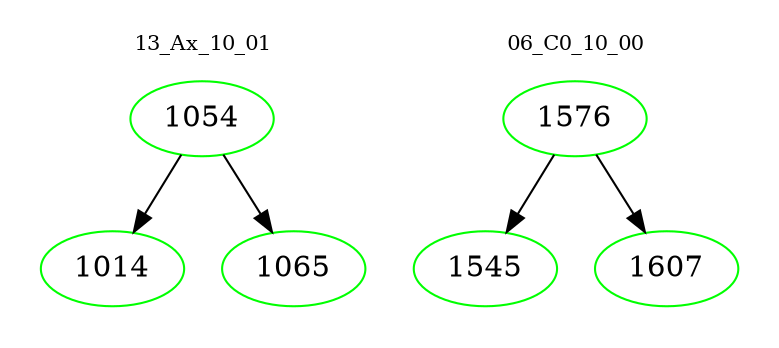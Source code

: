 digraph{
subgraph cluster_0 {
color = white
label = "13_Ax_10_01";
fontsize=10;
T0_1054 [label="1054", color="green"]
T0_1054 -> T0_1014 [color="black"]
T0_1014 [label="1014", color="green"]
T0_1054 -> T0_1065 [color="black"]
T0_1065 [label="1065", color="green"]
}
subgraph cluster_1 {
color = white
label = "06_C0_10_00";
fontsize=10;
T1_1576 [label="1576", color="green"]
T1_1576 -> T1_1545 [color="black"]
T1_1545 [label="1545", color="green"]
T1_1576 -> T1_1607 [color="black"]
T1_1607 [label="1607", color="green"]
}
}
